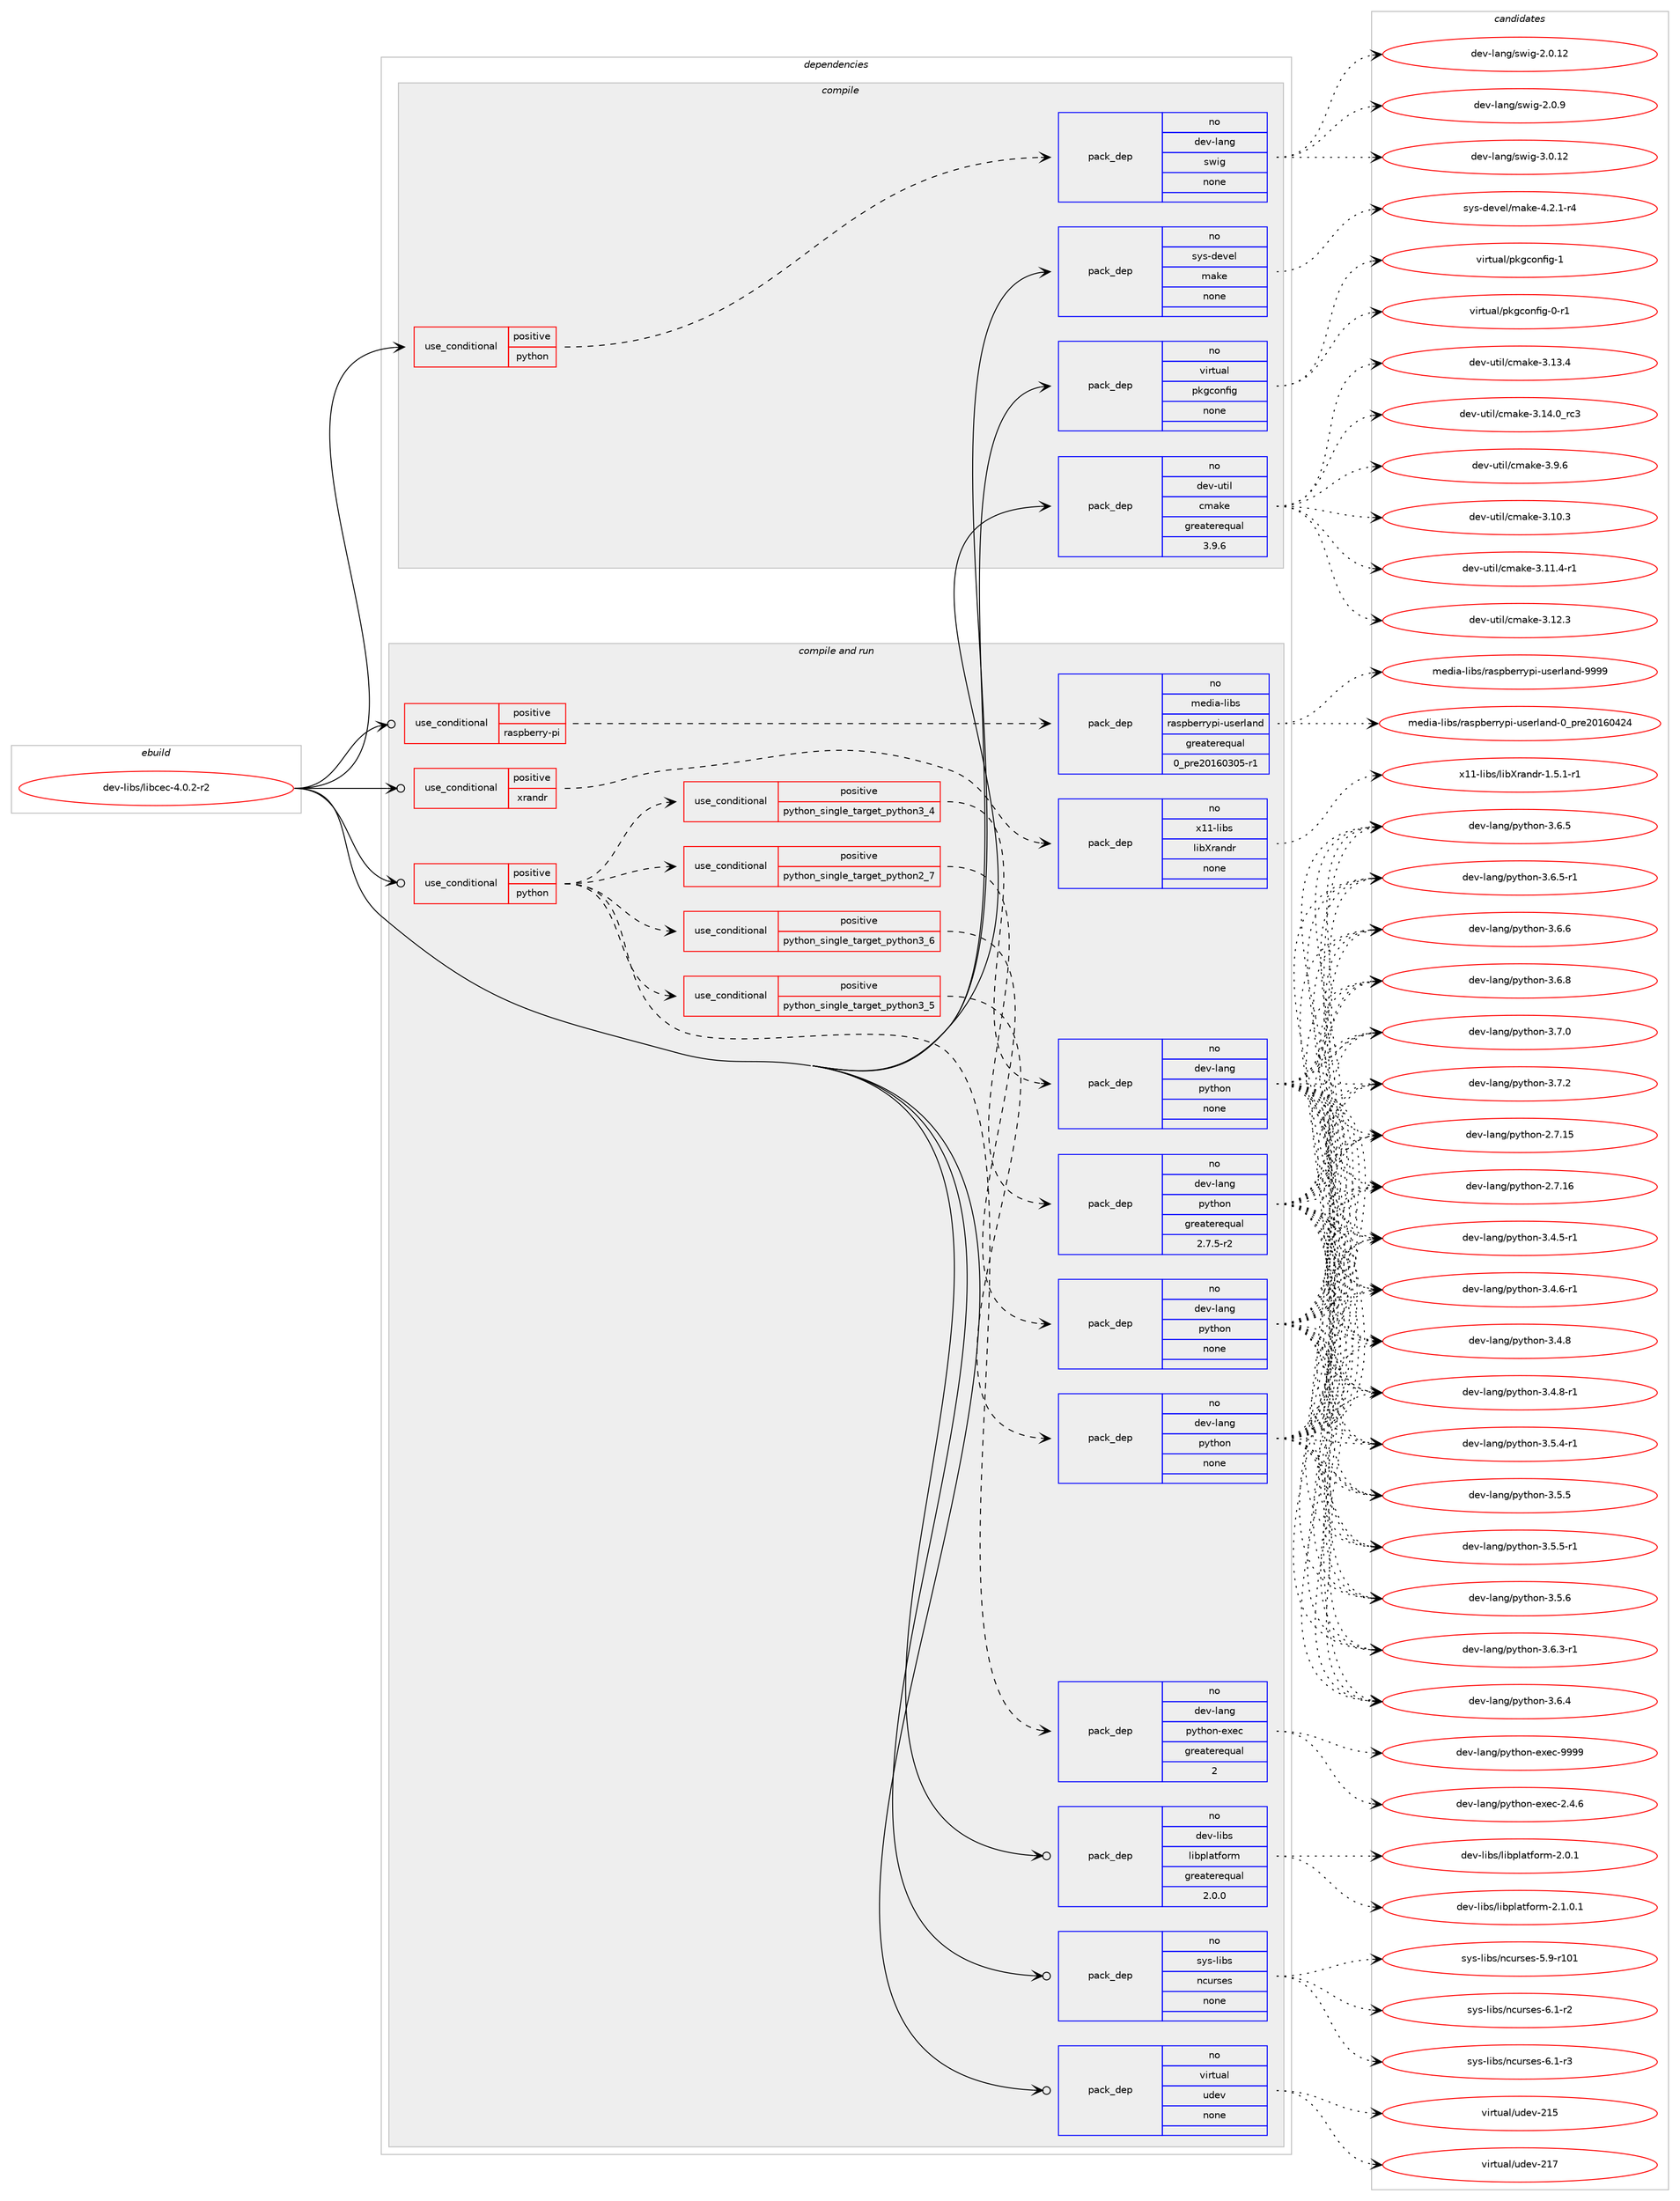 digraph prolog {

# *************
# Graph options
# *************

newrank=true;
concentrate=true;
compound=true;
graph [rankdir=LR,fontname=Helvetica,fontsize=10,ranksep=1.5];#, ranksep=2.5, nodesep=0.2];
edge  [arrowhead=vee];
node  [fontname=Helvetica,fontsize=10];

# **********
# The ebuild
# **********

subgraph cluster_leftcol {
color=gray;
rank=same;
label=<<i>ebuild</i>>;
id [label="dev-libs/libcec-4.0.2-r2", color=red, width=4, href="../dev-libs/libcec-4.0.2-r2.svg"];
}

# ****************
# The dependencies
# ****************

subgraph cluster_midcol {
color=gray;
label=<<i>dependencies</i>>;
subgraph cluster_compile {
fillcolor="#eeeeee";
style=filled;
label=<<i>compile</i>>;
subgraph cond365875 {
dependency1367209 [label=<<TABLE BORDER="0" CELLBORDER="1" CELLSPACING="0" CELLPADDING="4"><TR><TD ROWSPAN="3" CELLPADDING="10">use_conditional</TD></TR><TR><TD>positive</TD></TR><TR><TD>python</TD></TR></TABLE>>, shape=none, color=red];
subgraph pack978563 {
dependency1367210 [label=<<TABLE BORDER="0" CELLBORDER="1" CELLSPACING="0" CELLPADDING="4" WIDTH="220"><TR><TD ROWSPAN="6" CELLPADDING="30">pack_dep</TD></TR><TR><TD WIDTH="110">no</TD></TR><TR><TD>dev-lang</TD></TR><TR><TD>swig</TD></TR><TR><TD>none</TD></TR><TR><TD></TD></TR></TABLE>>, shape=none, color=blue];
}
dependency1367209:e -> dependency1367210:w [weight=20,style="dashed",arrowhead="vee"];
}
id:e -> dependency1367209:w [weight=20,style="solid",arrowhead="vee"];
subgraph pack978564 {
dependency1367211 [label=<<TABLE BORDER="0" CELLBORDER="1" CELLSPACING="0" CELLPADDING="4" WIDTH="220"><TR><TD ROWSPAN="6" CELLPADDING="30">pack_dep</TD></TR><TR><TD WIDTH="110">no</TD></TR><TR><TD>dev-util</TD></TR><TR><TD>cmake</TD></TR><TR><TD>greaterequal</TD></TR><TR><TD>3.9.6</TD></TR></TABLE>>, shape=none, color=blue];
}
id:e -> dependency1367211:w [weight=20,style="solid",arrowhead="vee"];
subgraph pack978565 {
dependency1367212 [label=<<TABLE BORDER="0" CELLBORDER="1" CELLSPACING="0" CELLPADDING="4" WIDTH="220"><TR><TD ROWSPAN="6" CELLPADDING="30">pack_dep</TD></TR><TR><TD WIDTH="110">no</TD></TR><TR><TD>sys-devel</TD></TR><TR><TD>make</TD></TR><TR><TD>none</TD></TR><TR><TD></TD></TR></TABLE>>, shape=none, color=blue];
}
id:e -> dependency1367212:w [weight=20,style="solid",arrowhead="vee"];
subgraph pack978566 {
dependency1367213 [label=<<TABLE BORDER="0" CELLBORDER="1" CELLSPACING="0" CELLPADDING="4" WIDTH="220"><TR><TD ROWSPAN="6" CELLPADDING="30">pack_dep</TD></TR><TR><TD WIDTH="110">no</TD></TR><TR><TD>virtual</TD></TR><TR><TD>pkgconfig</TD></TR><TR><TD>none</TD></TR><TR><TD></TD></TR></TABLE>>, shape=none, color=blue];
}
id:e -> dependency1367213:w [weight=20,style="solid",arrowhead="vee"];
}
subgraph cluster_compileandrun {
fillcolor="#eeeeee";
style=filled;
label=<<i>compile and run</i>>;
subgraph cond365876 {
dependency1367214 [label=<<TABLE BORDER="0" CELLBORDER="1" CELLSPACING="0" CELLPADDING="4"><TR><TD ROWSPAN="3" CELLPADDING="10">use_conditional</TD></TR><TR><TD>positive</TD></TR><TR><TD>python</TD></TR></TABLE>>, shape=none, color=red];
subgraph cond365877 {
dependency1367215 [label=<<TABLE BORDER="0" CELLBORDER="1" CELLSPACING="0" CELLPADDING="4"><TR><TD ROWSPAN="3" CELLPADDING="10">use_conditional</TD></TR><TR><TD>positive</TD></TR><TR><TD>python_single_target_python2_7</TD></TR></TABLE>>, shape=none, color=red];
subgraph pack978567 {
dependency1367216 [label=<<TABLE BORDER="0" CELLBORDER="1" CELLSPACING="0" CELLPADDING="4" WIDTH="220"><TR><TD ROWSPAN="6" CELLPADDING="30">pack_dep</TD></TR><TR><TD WIDTH="110">no</TD></TR><TR><TD>dev-lang</TD></TR><TR><TD>python</TD></TR><TR><TD>greaterequal</TD></TR><TR><TD>2.7.5-r2</TD></TR></TABLE>>, shape=none, color=blue];
}
dependency1367215:e -> dependency1367216:w [weight=20,style="dashed",arrowhead="vee"];
}
dependency1367214:e -> dependency1367215:w [weight=20,style="dashed",arrowhead="vee"];
subgraph cond365878 {
dependency1367217 [label=<<TABLE BORDER="0" CELLBORDER="1" CELLSPACING="0" CELLPADDING="4"><TR><TD ROWSPAN="3" CELLPADDING="10">use_conditional</TD></TR><TR><TD>positive</TD></TR><TR><TD>python_single_target_python3_4</TD></TR></TABLE>>, shape=none, color=red];
subgraph pack978568 {
dependency1367218 [label=<<TABLE BORDER="0" CELLBORDER="1" CELLSPACING="0" CELLPADDING="4" WIDTH="220"><TR><TD ROWSPAN="6" CELLPADDING="30">pack_dep</TD></TR><TR><TD WIDTH="110">no</TD></TR><TR><TD>dev-lang</TD></TR><TR><TD>python</TD></TR><TR><TD>none</TD></TR><TR><TD></TD></TR></TABLE>>, shape=none, color=blue];
}
dependency1367217:e -> dependency1367218:w [weight=20,style="dashed",arrowhead="vee"];
}
dependency1367214:e -> dependency1367217:w [weight=20,style="dashed",arrowhead="vee"];
subgraph cond365879 {
dependency1367219 [label=<<TABLE BORDER="0" CELLBORDER="1" CELLSPACING="0" CELLPADDING="4"><TR><TD ROWSPAN="3" CELLPADDING="10">use_conditional</TD></TR><TR><TD>positive</TD></TR><TR><TD>python_single_target_python3_5</TD></TR></TABLE>>, shape=none, color=red];
subgraph pack978569 {
dependency1367220 [label=<<TABLE BORDER="0" CELLBORDER="1" CELLSPACING="0" CELLPADDING="4" WIDTH="220"><TR><TD ROWSPAN="6" CELLPADDING="30">pack_dep</TD></TR><TR><TD WIDTH="110">no</TD></TR><TR><TD>dev-lang</TD></TR><TR><TD>python</TD></TR><TR><TD>none</TD></TR><TR><TD></TD></TR></TABLE>>, shape=none, color=blue];
}
dependency1367219:e -> dependency1367220:w [weight=20,style="dashed",arrowhead="vee"];
}
dependency1367214:e -> dependency1367219:w [weight=20,style="dashed",arrowhead="vee"];
subgraph cond365880 {
dependency1367221 [label=<<TABLE BORDER="0" CELLBORDER="1" CELLSPACING="0" CELLPADDING="4"><TR><TD ROWSPAN="3" CELLPADDING="10">use_conditional</TD></TR><TR><TD>positive</TD></TR><TR><TD>python_single_target_python3_6</TD></TR></TABLE>>, shape=none, color=red];
subgraph pack978570 {
dependency1367222 [label=<<TABLE BORDER="0" CELLBORDER="1" CELLSPACING="0" CELLPADDING="4" WIDTH="220"><TR><TD ROWSPAN="6" CELLPADDING="30">pack_dep</TD></TR><TR><TD WIDTH="110">no</TD></TR><TR><TD>dev-lang</TD></TR><TR><TD>python</TD></TR><TR><TD>none</TD></TR><TR><TD></TD></TR></TABLE>>, shape=none, color=blue];
}
dependency1367221:e -> dependency1367222:w [weight=20,style="dashed",arrowhead="vee"];
}
dependency1367214:e -> dependency1367221:w [weight=20,style="dashed",arrowhead="vee"];
subgraph pack978571 {
dependency1367223 [label=<<TABLE BORDER="0" CELLBORDER="1" CELLSPACING="0" CELLPADDING="4" WIDTH="220"><TR><TD ROWSPAN="6" CELLPADDING="30">pack_dep</TD></TR><TR><TD WIDTH="110">no</TD></TR><TR><TD>dev-lang</TD></TR><TR><TD>python-exec</TD></TR><TR><TD>greaterequal</TD></TR><TR><TD>2</TD></TR></TABLE>>, shape=none, color=blue];
}
dependency1367214:e -> dependency1367223:w [weight=20,style="dashed",arrowhead="vee"];
}
id:e -> dependency1367214:w [weight=20,style="solid",arrowhead="odotvee"];
subgraph cond365881 {
dependency1367224 [label=<<TABLE BORDER="0" CELLBORDER="1" CELLSPACING="0" CELLPADDING="4"><TR><TD ROWSPAN="3" CELLPADDING="10">use_conditional</TD></TR><TR><TD>positive</TD></TR><TR><TD>raspberry-pi</TD></TR></TABLE>>, shape=none, color=red];
subgraph pack978572 {
dependency1367225 [label=<<TABLE BORDER="0" CELLBORDER="1" CELLSPACING="0" CELLPADDING="4" WIDTH="220"><TR><TD ROWSPAN="6" CELLPADDING="30">pack_dep</TD></TR><TR><TD WIDTH="110">no</TD></TR><TR><TD>media-libs</TD></TR><TR><TD>raspberrypi-userland</TD></TR><TR><TD>greaterequal</TD></TR><TR><TD>0_pre20160305-r1</TD></TR></TABLE>>, shape=none, color=blue];
}
dependency1367224:e -> dependency1367225:w [weight=20,style="dashed",arrowhead="vee"];
}
id:e -> dependency1367224:w [weight=20,style="solid",arrowhead="odotvee"];
subgraph cond365882 {
dependency1367226 [label=<<TABLE BORDER="0" CELLBORDER="1" CELLSPACING="0" CELLPADDING="4"><TR><TD ROWSPAN="3" CELLPADDING="10">use_conditional</TD></TR><TR><TD>positive</TD></TR><TR><TD>xrandr</TD></TR></TABLE>>, shape=none, color=red];
subgraph pack978573 {
dependency1367227 [label=<<TABLE BORDER="0" CELLBORDER="1" CELLSPACING="0" CELLPADDING="4" WIDTH="220"><TR><TD ROWSPAN="6" CELLPADDING="30">pack_dep</TD></TR><TR><TD WIDTH="110">no</TD></TR><TR><TD>x11-libs</TD></TR><TR><TD>libXrandr</TD></TR><TR><TD>none</TD></TR><TR><TD></TD></TR></TABLE>>, shape=none, color=blue];
}
dependency1367226:e -> dependency1367227:w [weight=20,style="dashed",arrowhead="vee"];
}
id:e -> dependency1367226:w [weight=20,style="solid",arrowhead="odotvee"];
subgraph pack978574 {
dependency1367228 [label=<<TABLE BORDER="0" CELLBORDER="1" CELLSPACING="0" CELLPADDING="4" WIDTH="220"><TR><TD ROWSPAN="6" CELLPADDING="30">pack_dep</TD></TR><TR><TD WIDTH="110">no</TD></TR><TR><TD>dev-libs</TD></TR><TR><TD>libplatform</TD></TR><TR><TD>greaterequal</TD></TR><TR><TD>2.0.0</TD></TR></TABLE>>, shape=none, color=blue];
}
id:e -> dependency1367228:w [weight=20,style="solid",arrowhead="odotvee"];
subgraph pack978575 {
dependency1367229 [label=<<TABLE BORDER="0" CELLBORDER="1" CELLSPACING="0" CELLPADDING="4" WIDTH="220"><TR><TD ROWSPAN="6" CELLPADDING="30">pack_dep</TD></TR><TR><TD WIDTH="110">no</TD></TR><TR><TD>sys-libs</TD></TR><TR><TD>ncurses</TD></TR><TR><TD>none</TD></TR><TR><TD></TD></TR></TABLE>>, shape=none, color=blue];
}
id:e -> dependency1367229:w [weight=20,style="solid",arrowhead="odotvee"];
subgraph pack978576 {
dependency1367230 [label=<<TABLE BORDER="0" CELLBORDER="1" CELLSPACING="0" CELLPADDING="4" WIDTH="220"><TR><TD ROWSPAN="6" CELLPADDING="30">pack_dep</TD></TR><TR><TD WIDTH="110">no</TD></TR><TR><TD>virtual</TD></TR><TR><TD>udev</TD></TR><TR><TD>none</TD></TR><TR><TD></TD></TR></TABLE>>, shape=none, color=blue];
}
id:e -> dependency1367230:w [weight=20,style="solid",arrowhead="odotvee"];
}
subgraph cluster_run {
fillcolor="#eeeeee";
style=filled;
label=<<i>run</i>>;
}
}

# **************
# The candidates
# **************

subgraph cluster_choices {
rank=same;
color=gray;
label=<<i>candidates</i>>;

subgraph choice978563 {
color=black;
nodesep=1;
choice10010111845108971101034711511910510345504648464950 [label="dev-lang/swig-2.0.12", color=red, width=4,href="../dev-lang/swig-2.0.12.svg"];
choice100101118451089711010347115119105103455046484657 [label="dev-lang/swig-2.0.9", color=red, width=4,href="../dev-lang/swig-2.0.9.svg"];
choice10010111845108971101034711511910510345514648464950 [label="dev-lang/swig-3.0.12", color=red, width=4,href="../dev-lang/swig-3.0.12.svg"];
dependency1367210:e -> choice10010111845108971101034711511910510345504648464950:w [style=dotted,weight="100"];
dependency1367210:e -> choice100101118451089711010347115119105103455046484657:w [style=dotted,weight="100"];
dependency1367210:e -> choice10010111845108971101034711511910510345514648464950:w [style=dotted,weight="100"];
}
subgraph choice978564 {
color=black;
nodesep=1;
choice1001011184511711610510847991099710710145514649484651 [label="dev-util/cmake-3.10.3", color=red, width=4,href="../dev-util/cmake-3.10.3.svg"];
choice10010111845117116105108479910997107101455146494946524511449 [label="dev-util/cmake-3.11.4-r1", color=red, width=4,href="../dev-util/cmake-3.11.4-r1.svg"];
choice1001011184511711610510847991099710710145514649504651 [label="dev-util/cmake-3.12.3", color=red, width=4,href="../dev-util/cmake-3.12.3.svg"];
choice1001011184511711610510847991099710710145514649514652 [label="dev-util/cmake-3.13.4", color=red, width=4,href="../dev-util/cmake-3.13.4.svg"];
choice1001011184511711610510847991099710710145514649524648951149951 [label="dev-util/cmake-3.14.0_rc3", color=red, width=4,href="../dev-util/cmake-3.14.0_rc3.svg"];
choice10010111845117116105108479910997107101455146574654 [label="dev-util/cmake-3.9.6", color=red, width=4,href="../dev-util/cmake-3.9.6.svg"];
dependency1367211:e -> choice1001011184511711610510847991099710710145514649484651:w [style=dotted,weight="100"];
dependency1367211:e -> choice10010111845117116105108479910997107101455146494946524511449:w [style=dotted,weight="100"];
dependency1367211:e -> choice1001011184511711610510847991099710710145514649504651:w [style=dotted,weight="100"];
dependency1367211:e -> choice1001011184511711610510847991099710710145514649514652:w [style=dotted,weight="100"];
dependency1367211:e -> choice1001011184511711610510847991099710710145514649524648951149951:w [style=dotted,weight="100"];
dependency1367211:e -> choice10010111845117116105108479910997107101455146574654:w [style=dotted,weight="100"];
}
subgraph choice978565 {
color=black;
nodesep=1;
choice1151211154510010111810110847109971071014552465046494511452 [label="sys-devel/make-4.2.1-r4", color=red, width=4,href="../sys-devel/make-4.2.1-r4.svg"];
dependency1367212:e -> choice1151211154510010111810110847109971071014552465046494511452:w [style=dotted,weight="100"];
}
subgraph choice978566 {
color=black;
nodesep=1;
choice11810511411611797108471121071039911111010210510345484511449 [label="virtual/pkgconfig-0-r1", color=red, width=4,href="../virtual/pkgconfig-0-r1.svg"];
choice1181051141161179710847112107103991111101021051034549 [label="virtual/pkgconfig-1", color=red, width=4,href="../virtual/pkgconfig-1.svg"];
dependency1367213:e -> choice11810511411611797108471121071039911111010210510345484511449:w [style=dotted,weight="100"];
dependency1367213:e -> choice1181051141161179710847112107103991111101021051034549:w [style=dotted,weight="100"];
}
subgraph choice978567 {
color=black;
nodesep=1;
choice10010111845108971101034711212111610411111045504655464953 [label="dev-lang/python-2.7.15", color=red, width=4,href="../dev-lang/python-2.7.15.svg"];
choice10010111845108971101034711212111610411111045504655464954 [label="dev-lang/python-2.7.16", color=red, width=4,href="../dev-lang/python-2.7.16.svg"];
choice1001011184510897110103471121211161041111104551465246534511449 [label="dev-lang/python-3.4.5-r1", color=red, width=4,href="../dev-lang/python-3.4.5-r1.svg"];
choice1001011184510897110103471121211161041111104551465246544511449 [label="dev-lang/python-3.4.6-r1", color=red, width=4,href="../dev-lang/python-3.4.6-r1.svg"];
choice100101118451089711010347112121116104111110455146524656 [label="dev-lang/python-3.4.8", color=red, width=4,href="../dev-lang/python-3.4.8.svg"];
choice1001011184510897110103471121211161041111104551465246564511449 [label="dev-lang/python-3.4.8-r1", color=red, width=4,href="../dev-lang/python-3.4.8-r1.svg"];
choice1001011184510897110103471121211161041111104551465346524511449 [label="dev-lang/python-3.5.4-r1", color=red, width=4,href="../dev-lang/python-3.5.4-r1.svg"];
choice100101118451089711010347112121116104111110455146534653 [label="dev-lang/python-3.5.5", color=red, width=4,href="../dev-lang/python-3.5.5.svg"];
choice1001011184510897110103471121211161041111104551465346534511449 [label="dev-lang/python-3.5.5-r1", color=red, width=4,href="../dev-lang/python-3.5.5-r1.svg"];
choice100101118451089711010347112121116104111110455146534654 [label="dev-lang/python-3.5.6", color=red, width=4,href="../dev-lang/python-3.5.6.svg"];
choice1001011184510897110103471121211161041111104551465446514511449 [label="dev-lang/python-3.6.3-r1", color=red, width=4,href="../dev-lang/python-3.6.3-r1.svg"];
choice100101118451089711010347112121116104111110455146544652 [label="dev-lang/python-3.6.4", color=red, width=4,href="../dev-lang/python-3.6.4.svg"];
choice100101118451089711010347112121116104111110455146544653 [label="dev-lang/python-3.6.5", color=red, width=4,href="../dev-lang/python-3.6.5.svg"];
choice1001011184510897110103471121211161041111104551465446534511449 [label="dev-lang/python-3.6.5-r1", color=red, width=4,href="../dev-lang/python-3.6.5-r1.svg"];
choice100101118451089711010347112121116104111110455146544654 [label="dev-lang/python-3.6.6", color=red, width=4,href="../dev-lang/python-3.6.6.svg"];
choice100101118451089711010347112121116104111110455146544656 [label="dev-lang/python-3.6.8", color=red, width=4,href="../dev-lang/python-3.6.8.svg"];
choice100101118451089711010347112121116104111110455146554648 [label="dev-lang/python-3.7.0", color=red, width=4,href="../dev-lang/python-3.7.0.svg"];
choice100101118451089711010347112121116104111110455146554650 [label="dev-lang/python-3.7.2", color=red, width=4,href="../dev-lang/python-3.7.2.svg"];
dependency1367216:e -> choice10010111845108971101034711212111610411111045504655464953:w [style=dotted,weight="100"];
dependency1367216:e -> choice10010111845108971101034711212111610411111045504655464954:w [style=dotted,weight="100"];
dependency1367216:e -> choice1001011184510897110103471121211161041111104551465246534511449:w [style=dotted,weight="100"];
dependency1367216:e -> choice1001011184510897110103471121211161041111104551465246544511449:w [style=dotted,weight="100"];
dependency1367216:e -> choice100101118451089711010347112121116104111110455146524656:w [style=dotted,weight="100"];
dependency1367216:e -> choice1001011184510897110103471121211161041111104551465246564511449:w [style=dotted,weight="100"];
dependency1367216:e -> choice1001011184510897110103471121211161041111104551465346524511449:w [style=dotted,weight="100"];
dependency1367216:e -> choice100101118451089711010347112121116104111110455146534653:w [style=dotted,weight="100"];
dependency1367216:e -> choice1001011184510897110103471121211161041111104551465346534511449:w [style=dotted,weight="100"];
dependency1367216:e -> choice100101118451089711010347112121116104111110455146534654:w [style=dotted,weight="100"];
dependency1367216:e -> choice1001011184510897110103471121211161041111104551465446514511449:w [style=dotted,weight="100"];
dependency1367216:e -> choice100101118451089711010347112121116104111110455146544652:w [style=dotted,weight="100"];
dependency1367216:e -> choice100101118451089711010347112121116104111110455146544653:w [style=dotted,weight="100"];
dependency1367216:e -> choice1001011184510897110103471121211161041111104551465446534511449:w [style=dotted,weight="100"];
dependency1367216:e -> choice100101118451089711010347112121116104111110455146544654:w [style=dotted,weight="100"];
dependency1367216:e -> choice100101118451089711010347112121116104111110455146544656:w [style=dotted,weight="100"];
dependency1367216:e -> choice100101118451089711010347112121116104111110455146554648:w [style=dotted,weight="100"];
dependency1367216:e -> choice100101118451089711010347112121116104111110455146554650:w [style=dotted,weight="100"];
}
subgraph choice978568 {
color=black;
nodesep=1;
choice10010111845108971101034711212111610411111045504655464953 [label="dev-lang/python-2.7.15", color=red, width=4,href="../dev-lang/python-2.7.15.svg"];
choice10010111845108971101034711212111610411111045504655464954 [label="dev-lang/python-2.7.16", color=red, width=4,href="../dev-lang/python-2.7.16.svg"];
choice1001011184510897110103471121211161041111104551465246534511449 [label="dev-lang/python-3.4.5-r1", color=red, width=4,href="../dev-lang/python-3.4.5-r1.svg"];
choice1001011184510897110103471121211161041111104551465246544511449 [label="dev-lang/python-3.4.6-r1", color=red, width=4,href="../dev-lang/python-3.4.6-r1.svg"];
choice100101118451089711010347112121116104111110455146524656 [label="dev-lang/python-3.4.8", color=red, width=4,href="../dev-lang/python-3.4.8.svg"];
choice1001011184510897110103471121211161041111104551465246564511449 [label="dev-lang/python-3.4.8-r1", color=red, width=4,href="../dev-lang/python-3.4.8-r1.svg"];
choice1001011184510897110103471121211161041111104551465346524511449 [label="dev-lang/python-3.5.4-r1", color=red, width=4,href="../dev-lang/python-3.5.4-r1.svg"];
choice100101118451089711010347112121116104111110455146534653 [label="dev-lang/python-3.5.5", color=red, width=4,href="../dev-lang/python-3.5.5.svg"];
choice1001011184510897110103471121211161041111104551465346534511449 [label="dev-lang/python-3.5.5-r1", color=red, width=4,href="../dev-lang/python-3.5.5-r1.svg"];
choice100101118451089711010347112121116104111110455146534654 [label="dev-lang/python-3.5.6", color=red, width=4,href="../dev-lang/python-3.5.6.svg"];
choice1001011184510897110103471121211161041111104551465446514511449 [label="dev-lang/python-3.6.3-r1", color=red, width=4,href="../dev-lang/python-3.6.3-r1.svg"];
choice100101118451089711010347112121116104111110455146544652 [label="dev-lang/python-3.6.4", color=red, width=4,href="../dev-lang/python-3.6.4.svg"];
choice100101118451089711010347112121116104111110455146544653 [label="dev-lang/python-3.6.5", color=red, width=4,href="../dev-lang/python-3.6.5.svg"];
choice1001011184510897110103471121211161041111104551465446534511449 [label="dev-lang/python-3.6.5-r1", color=red, width=4,href="../dev-lang/python-3.6.5-r1.svg"];
choice100101118451089711010347112121116104111110455146544654 [label="dev-lang/python-3.6.6", color=red, width=4,href="../dev-lang/python-3.6.6.svg"];
choice100101118451089711010347112121116104111110455146544656 [label="dev-lang/python-3.6.8", color=red, width=4,href="../dev-lang/python-3.6.8.svg"];
choice100101118451089711010347112121116104111110455146554648 [label="dev-lang/python-3.7.0", color=red, width=4,href="../dev-lang/python-3.7.0.svg"];
choice100101118451089711010347112121116104111110455146554650 [label="dev-lang/python-3.7.2", color=red, width=4,href="../dev-lang/python-3.7.2.svg"];
dependency1367218:e -> choice10010111845108971101034711212111610411111045504655464953:w [style=dotted,weight="100"];
dependency1367218:e -> choice10010111845108971101034711212111610411111045504655464954:w [style=dotted,weight="100"];
dependency1367218:e -> choice1001011184510897110103471121211161041111104551465246534511449:w [style=dotted,weight="100"];
dependency1367218:e -> choice1001011184510897110103471121211161041111104551465246544511449:w [style=dotted,weight="100"];
dependency1367218:e -> choice100101118451089711010347112121116104111110455146524656:w [style=dotted,weight="100"];
dependency1367218:e -> choice1001011184510897110103471121211161041111104551465246564511449:w [style=dotted,weight="100"];
dependency1367218:e -> choice1001011184510897110103471121211161041111104551465346524511449:w [style=dotted,weight="100"];
dependency1367218:e -> choice100101118451089711010347112121116104111110455146534653:w [style=dotted,weight="100"];
dependency1367218:e -> choice1001011184510897110103471121211161041111104551465346534511449:w [style=dotted,weight="100"];
dependency1367218:e -> choice100101118451089711010347112121116104111110455146534654:w [style=dotted,weight="100"];
dependency1367218:e -> choice1001011184510897110103471121211161041111104551465446514511449:w [style=dotted,weight="100"];
dependency1367218:e -> choice100101118451089711010347112121116104111110455146544652:w [style=dotted,weight="100"];
dependency1367218:e -> choice100101118451089711010347112121116104111110455146544653:w [style=dotted,weight="100"];
dependency1367218:e -> choice1001011184510897110103471121211161041111104551465446534511449:w [style=dotted,weight="100"];
dependency1367218:e -> choice100101118451089711010347112121116104111110455146544654:w [style=dotted,weight="100"];
dependency1367218:e -> choice100101118451089711010347112121116104111110455146544656:w [style=dotted,weight="100"];
dependency1367218:e -> choice100101118451089711010347112121116104111110455146554648:w [style=dotted,weight="100"];
dependency1367218:e -> choice100101118451089711010347112121116104111110455146554650:w [style=dotted,weight="100"];
}
subgraph choice978569 {
color=black;
nodesep=1;
choice10010111845108971101034711212111610411111045504655464953 [label="dev-lang/python-2.7.15", color=red, width=4,href="../dev-lang/python-2.7.15.svg"];
choice10010111845108971101034711212111610411111045504655464954 [label="dev-lang/python-2.7.16", color=red, width=4,href="../dev-lang/python-2.7.16.svg"];
choice1001011184510897110103471121211161041111104551465246534511449 [label="dev-lang/python-3.4.5-r1", color=red, width=4,href="../dev-lang/python-3.4.5-r1.svg"];
choice1001011184510897110103471121211161041111104551465246544511449 [label="dev-lang/python-3.4.6-r1", color=red, width=4,href="../dev-lang/python-3.4.6-r1.svg"];
choice100101118451089711010347112121116104111110455146524656 [label="dev-lang/python-3.4.8", color=red, width=4,href="../dev-lang/python-3.4.8.svg"];
choice1001011184510897110103471121211161041111104551465246564511449 [label="dev-lang/python-3.4.8-r1", color=red, width=4,href="../dev-lang/python-3.4.8-r1.svg"];
choice1001011184510897110103471121211161041111104551465346524511449 [label="dev-lang/python-3.5.4-r1", color=red, width=4,href="../dev-lang/python-3.5.4-r1.svg"];
choice100101118451089711010347112121116104111110455146534653 [label="dev-lang/python-3.5.5", color=red, width=4,href="../dev-lang/python-3.5.5.svg"];
choice1001011184510897110103471121211161041111104551465346534511449 [label="dev-lang/python-3.5.5-r1", color=red, width=4,href="../dev-lang/python-3.5.5-r1.svg"];
choice100101118451089711010347112121116104111110455146534654 [label="dev-lang/python-3.5.6", color=red, width=4,href="../dev-lang/python-3.5.6.svg"];
choice1001011184510897110103471121211161041111104551465446514511449 [label="dev-lang/python-3.6.3-r1", color=red, width=4,href="../dev-lang/python-3.6.3-r1.svg"];
choice100101118451089711010347112121116104111110455146544652 [label="dev-lang/python-3.6.4", color=red, width=4,href="../dev-lang/python-3.6.4.svg"];
choice100101118451089711010347112121116104111110455146544653 [label="dev-lang/python-3.6.5", color=red, width=4,href="../dev-lang/python-3.6.5.svg"];
choice1001011184510897110103471121211161041111104551465446534511449 [label="dev-lang/python-3.6.5-r1", color=red, width=4,href="../dev-lang/python-3.6.5-r1.svg"];
choice100101118451089711010347112121116104111110455146544654 [label="dev-lang/python-3.6.6", color=red, width=4,href="../dev-lang/python-3.6.6.svg"];
choice100101118451089711010347112121116104111110455146544656 [label="dev-lang/python-3.6.8", color=red, width=4,href="../dev-lang/python-3.6.8.svg"];
choice100101118451089711010347112121116104111110455146554648 [label="dev-lang/python-3.7.0", color=red, width=4,href="../dev-lang/python-3.7.0.svg"];
choice100101118451089711010347112121116104111110455146554650 [label="dev-lang/python-3.7.2", color=red, width=4,href="../dev-lang/python-3.7.2.svg"];
dependency1367220:e -> choice10010111845108971101034711212111610411111045504655464953:w [style=dotted,weight="100"];
dependency1367220:e -> choice10010111845108971101034711212111610411111045504655464954:w [style=dotted,weight="100"];
dependency1367220:e -> choice1001011184510897110103471121211161041111104551465246534511449:w [style=dotted,weight="100"];
dependency1367220:e -> choice1001011184510897110103471121211161041111104551465246544511449:w [style=dotted,weight="100"];
dependency1367220:e -> choice100101118451089711010347112121116104111110455146524656:w [style=dotted,weight="100"];
dependency1367220:e -> choice1001011184510897110103471121211161041111104551465246564511449:w [style=dotted,weight="100"];
dependency1367220:e -> choice1001011184510897110103471121211161041111104551465346524511449:w [style=dotted,weight="100"];
dependency1367220:e -> choice100101118451089711010347112121116104111110455146534653:w [style=dotted,weight="100"];
dependency1367220:e -> choice1001011184510897110103471121211161041111104551465346534511449:w [style=dotted,weight="100"];
dependency1367220:e -> choice100101118451089711010347112121116104111110455146534654:w [style=dotted,weight="100"];
dependency1367220:e -> choice1001011184510897110103471121211161041111104551465446514511449:w [style=dotted,weight="100"];
dependency1367220:e -> choice100101118451089711010347112121116104111110455146544652:w [style=dotted,weight="100"];
dependency1367220:e -> choice100101118451089711010347112121116104111110455146544653:w [style=dotted,weight="100"];
dependency1367220:e -> choice1001011184510897110103471121211161041111104551465446534511449:w [style=dotted,weight="100"];
dependency1367220:e -> choice100101118451089711010347112121116104111110455146544654:w [style=dotted,weight="100"];
dependency1367220:e -> choice100101118451089711010347112121116104111110455146544656:w [style=dotted,weight="100"];
dependency1367220:e -> choice100101118451089711010347112121116104111110455146554648:w [style=dotted,weight="100"];
dependency1367220:e -> choice100101118451089711010347112121116104111110455146554650:w [style=dotted,weight="100"];
}
subgraph choice978570 {
color=black;
nodesep=1;
choice10010111845108971101034711212111610411111045504655464953 [label="dev-lang/python-2.7.15", color=red, width=4,href="../dev-lang/python-2.7.15.svg"];
choice10010111845108971101034711212111610411111045504655464954 [label="dev-lang/python-2.7.16", color=red, width=4,href="../dev-lang/python-2.7.16.svg"];
choice1001011184510897110103471121211161041111104551465246534511449 [label="dev-lang/python-3.4.5-r1", color=red, width=4,href="../dev-lang/python-3.4.5-r1.svg"];
choice1001011184510897110103471121211161041111104551465246544511449 [label="dev-lang/python-3.4.6-r1", color=red, width=4,href="../dev-lang/python-3.4.6-r1.svg"];
choice100101118451089711010347112121116104111110455146524656 [label="dev-lang/python-3.4.8", color=red, width=4,href="../dev-lang/python-3.4.8.svg"];
choice1001011184510897110103471121211161041111104551465246564511449 [label="dev-lang/python-3.4.8-r1", color=red, width=4,href="../dev-lang/python-3.4.8-r1.svg"];
choice1001011184510897110103471121211161041111104551465346524511449 [label="dev-lang/python-3.5.4-r1", color=red, width=4,href="../dev-lang/python-3.5.4-r1.svg"];
choice100101118451089711010347112121116104111110455146534653 [label="dev-lang/python-3.5.5", color=red, width=4,href="../dev-lang/python-3.5.5.svg"];
choice1001011184510897110103471121211161041111104551465346534511449 [label="dev-lang/python-3.5.5-r1", color=red, width=4,href="../dev-lang/python-3.5.5-r1.svg"];
choice100101118451089711010347112121116104111110455146534654 [label="dev-lang/python-3.5.6", color=red, width=4,href="../dev-lang/python-3.5.6.svg"];
choice1001011184510897110103471121211161041111104551465446514511449 [label="dev-lang/python-3.6.3-r1", color=red, width=4,href="../dev-lang/python-3.6.3-r1.svg"];
choice100101118451089711010347112121116104111110455146544652 [label="dev-lang/python-3.6.4", color=red, width=4,href="../dev-lang/python-3.6.4.svg"];
choice100101118451089711010347112121116104111110455146544653 [label="dev-lang/python-3.6.5", color=red, width=4,href="../dev-lang/python-3.6.5.svg"];
choice1001011184510897110103471121211161041111104551465446534511449 [label="dev-lang/python-3.6.5-r1", color=red, width=4,href="../dev-lang/python-3.6.5-r1.svg"];
choice100101118451089711010347112121116104111110455146544654 [label="dev-lang/python-3.6.6", color=red, width=4,href="../dev-lang/python-3.6.6.svg"];
choice100101118451089711010347112121116104111110455146544656 [label="dev-lang/python-3.6.8", color=red, width=4,href="../dev-lang/python-3.6.8.svg"];
choice100101118451089711010347112121116104111110455146554648 [label="dev-lang/python-3.7.0", color=red, width=4,href="../dev-lang/python-3.7.0.svg"];
choice100101118451089711010347112121116104111110455146554650 [label="dev-lang/python-3.7.2", color=red, width=4,href="../dev-lang/python-3.7.2.svg"];
dependency1367222:e -> choice10010111845108971101034711212111610411111045504655464953:w [style=dotted,weight="100"];
dependency1367222:e -> choice10010111845108971101034711212111610411111045504655464954:w [style=dotted,weight="100"];
dependency1367222:e -> choice1001011184510897110103471121211161041111104551465246534511449:w [style=dotted,weight="100"];
dependency1367222:e -> choice1001011184510897110103471121211161041111104551465246544511449:w [style=dotted,weight="100"];
dependency1367222:e -> choice100101118451089711010347112121116104111110455146524656:w [style=dotted,weight="100"];
dependency1367222:e -> choice1001011184510897110103471121211161041111104551465246564511449:w [style=dotted,weight="100"];
dependency1367222:e -> choice1001011184510897110103471121211161041111104551465346524511449:w [style=dotted,weight="100"];
dependency1367222:e -> choice100101118451089711010347112121116104111110455146534653:w [style=dotted,weight="100"];
dependency1367222:e -> choice1001011184510897110103471121211161041111104551465346534511449:w [style=dotted,weight="100"];
dependency1367222:e -> choice100101118451089711010347112121116104111110455146534654:w [style=dotted,weight="100"];
dependency1367222:e -> choice1001011184510897110103471121211161041111104551465446514511449:w [style=dotted,weight="100"];
dependency1367222:e -> choice100101118451089711010347112121116104111110455146544652:w [style=dotted,weight="100"];
dependency1367222:e -> choice100101118451089711010347112121116104111110455146544653:w [style=dotted,weight="100"];
dependency1367222:e -> choice1001011184510897110103471121211161041111104551465446534511449:w [style=dotted,weight="100"];
dependency1367222:e -> choice100101118451089711010347112121116104111110455146544654:w [style=dotted,weight="100"];
dependency1367222:e -> choice100101118451089711010347112121116104111110455146544656:w [style=dotted,weight="100"];
dependency1367222:e -> choice100101118451089711010347112121116104111110455146554648:w [style=dotted,weight="100"];
dependency1367222:e -> choice100101118451089711010347112121116104111110455146554650:w [style=dotted,weight="100"];
}
subgraph choice978571 {
color=black;
nodesep=1;
choice1001011184510897110103471121211161041111104510112010199455046524654 [label="dev-lang/python-exec-2.4.6", color=red, width=4,href="../dev-lang/python-exec-2.4.6.svg"];
choice10010111845108971101034711212111610411111045101120101994557575757 [label="dev-lang/python-exec-9999", color=red, width=4,href="../dev-lang/python-exec-9999.svg"];
dependency1367223:e -> choice1001011184510897110103471121211161041111104510112010199455046524654:w [style=dotted,weight="100"];
dependency1367223:e -> choice10010111845108971101034711212111610411111045101120101994557575757:w [style=dotted,weight="100"];
}
subgraph choice978572 {
color=black;
nodesep=1;
choice10910110010597451081059811547114971151129810111411412111210545117115101114108971101004548951121141015048495448525052 [label="media-libs/raspberrypi-userland-0_pre20160424", color=red, width=4,href="../media-libs/raspberrypi-userland-0_pre20160424.svg"];
choice10910110010597451081059811547114971151129810111411412111210545117115101114108971101004557575757 [label="media-libs/raspberrypi-userland-9999", color=red, width=4,href="../media-libs/raspberrypi-userland-9999.svg"];
dependency1367225:e -> choice10910110010597451081059811547114971151129810111411412111210545117115101114108971101004548951121141015048495448525052:w [style=dotted,weight="100"];
dependency1367225:e -> choice10910110010597451081059811547114971151129810111411412111210545117115101114108971101004557575757:w [style=dotted,weight="100"];
}
subgraph choice978573 {
color=black;
nodesep=1;
choice12049494510810598115471081059888114971101001144549465346494511449 [label="x11-libs/libXrandr-1.5.1-r1", color=red, width=4,href="../x11-libs/libXrandr-1.5.1-r1.svg"];
dependency1367227:e -> choice12049494510810598115471081059888114971101001144549465346494511449:w [style=dotted,weight="100"];
}
subgraph choice978574 {
color=black;
nodesep=1;
choice1001011184510810598115471081059811210897116102111114109455046484649 [label="dev-libs/libplatform-2.0.1", color=red, width=4,href="../dev-libs/libplatform-2.0.1.svg"];
choice10010111845108105981154710810598112108971161021111141094550464946484649 [label="dev-libs/libplatform-2.1.0.1", color=red, width=4,href="../dev-libs/libplatform-2.1.0.1.svg"];
dependency1367228:e -> choice1001011184510810598115471081059811210897116102111114109455046484649:w [style=dotted,weight="100"];
dependency1367228:e -> choice10010111845108105981154710810598112108971161021111141094550464946484649:w [style=dotted,weight="100"];
}
subgraph choice978575 {
color=black;
nodesep=1;
choice115121115451081059811547110991171141151011154553465745114494849 [label="sys-libs/ncurses-5.9-r101", color=red, width=4,href="../sys-libs/ncurses-5.9-r101.svg"];
choice11512111545108105981154711099117114115101115455446494511450 [label="sys-libs/ncurses-6.1-r2", color=red, width=4,href="../sys-libs/ncurses-6.1-r2.svg"];
choice11512111545108105981154711099117114115101115455446494511451 [label="sys-libs/ncurses-6.1-r3", color=red, width=4,href="../sys-libs/ncurses-6.1-r3.svg"];
dependency1367229:e -> choice115121115451081059811547110991171141151011154553465745114494849:w [style=dotted,weight="100"];
dependency1367229:e -> choice11512111545108105981154711099117114115101115455446494511450:w [style=dotted,weight="100"];
dependency1367229:e -> choice11512111545108105981154711099117114115101115455446494511451:w [style=dotted,weight="100"];
}
subgraph choice978576 {
color=black;
nodesep=1;
choice118105114116117971084711710010111845504953 [label="virtual/udev-215", color=red, width=4,href="../virtual/udev-215.svg"];
choice118105114116117971084711710010111845504955 [label="virtual/udev-217", color=red, width=4,href="../virtual/udev-217.svg"];
dependency1367230:e -> choice118105114116117971084711710010111845504953:w [style=dotted,weight="100"];
dependency1367230:e -> choice118105114116117971084711710010111845504955:w [style=dotted,weight="100"];
}
}

}
